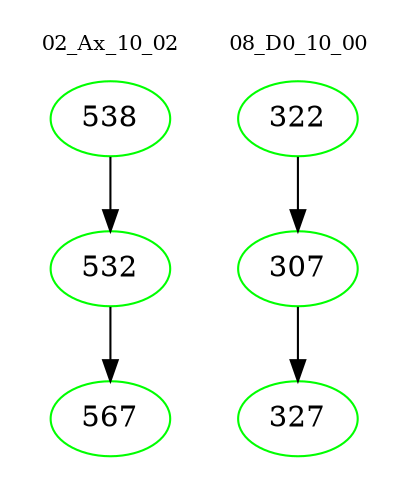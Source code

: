 digraph{
subgraph cluster_0 {
color = white
label = "02_Ax_10_02";
fontsize=10;
T0_538 [label="538", color="green"]
T0_538 -> T0_532 [color="black"]
T0_532 [label="532", color="green"]
T0_532 -> T0_567 [color="black"]
T0_567 [label="567", color="green"]
}
subgraph cluster_1 {
color = white
label = "08_D0_10_00";
fontsize=10;
T1_322 [label="322", color="green"]
T1_322 -> T1_307 [color="black"]
T1_307 [label="307", color="green"]
T1_307 -> T1_327 [color="black"]
T1_327 [label="327", color="green"]
}
}
